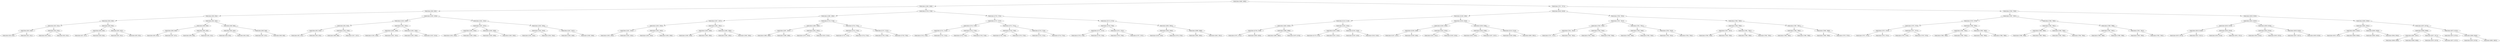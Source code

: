 digraph G{
245606846 [label="Node{data=[4665, 4665]}"]
245606846 -> 1592465261
1592465261 [label="Node{data=[1949, 1949]}"]
1592465261 -> 2103054093
2103054093 [label="Node{data=[950, 950]}"]
2103054093 -> 711806036
711806036 [label="Node{data=[934, 934]}"]
711806036 -> 957415166
957415166 [label="Node{data=[926, 926]}"]
957415166 -> 1061603022
1061603022 [label="Node{data=[922, 922]}"]
1061603022 -> 315200588
315200588 [label="Node{data=[920, 920]}"]
315200588 -> 1384543661
1384543661 [label="Node{data=[919, 919]}"]
315200588 -> 1818203661
1818203661 [label="Node{data=[921, 921]}"]
1061603022 -> 1705401854
1705401854 [label="Node{data=[924, 924]}"]
1705401854 -> 999546610
999546610 [label="Node{data=[923, 923]}"]
1705401854 -> 1524236080
1524236080 [label="Node{data=[925, 925]}"]
957415166 -> 1252455832
1252455832 [label="Node{data=[930, 930]}"]
1252455832 -> 490215583
490215583 [label="Node{data=[928, 928]}"]
490215583 -> 947462532
947462532 [label="Node{data=[927, 927]}"]
490215583 -> 759982532
759982532 [label="Node{data=[929, 929]}"]
1252455832 -> 1346061248
1346061248 [label="Node{data=[932, 932]}"]
1346061248 -> 228214200
228214200 [label="Node{data=[931, 931]}"]
1346061248 -> 2090737806
2090737806 [label="Node{data=[933, 933]}"]
711806036 -> 844264592
844264592 [label="Node{data=[942, 942]}"]
844264592 -> 947721305
947721305 [label="Node{data=[938, 938]}"]
947721305 -> 1737826667
1737826667 [label="Node{data=[936, 936]}"]
1737826667 -> 1778575175
1778575175 [label="Node{data=[935, 935]}"]
1737826667 -> 1263921251
1263921251 [label="Node{data=[937, 937]}"]
947721305 -> 458945164
458945164 [label="Node{data=[940, 940]}"]
458945164 -> 1426724597
1426724597 [label="Node{data=[939, 939]}"]
458945164 -> 676326348
676326348 [label="Node{data=[941, 941]}"]
844264592 -> 1279072342
1279072342 [label="Node{data=[946, 946]}"]
1279072342 -> 4152783
4152783 [label="Node{data=[944, 944]}"]
4152783 -> 84369027
84369027 [label="Node{data=[943, 943]}"]
4152783 -> 1388434532
1388434532 [label="Node{data=[945, 945]}"]
1279072342 -> 1981450690
1981450690 [label="Node{data=[948, 948]}"]
1981450690 -> 204567531
204567531 [label="Node{data=[947, 947]}"]
1981450690 -> 863885224
863885224 [label="Node{data=[949, 949]}"]
2103054093 -> 1866680151
1866680151 [label="Node{data=[1933, 1933]}"]
1866680151 -> 1303742436
1303742436 [label="Node{data=[1558, 1558]}"]
1303742436 -> 1243356050
1243356050 [label="Node{data=[954, 954]}"]
1243356050 -> 385963502
385963502 [label="Node{data=[952, 952]}"]
385963502 -> 1645072806
1645072806 [label="Node{data=[951, 951]}"]
385963502 -> 65466532
65466532 [label="Node{data=[953, 953]}"]
1243356050 -> 688700353
688700353 [label="Node{data=[1556, 1556]}"]
688700353 -> 884946219
884946219 [label="Node{data=[988, 988]}"]
688700353 -> 942887675
942887675 [label="Node{data=[1557, 1557]}"]
1303742436 -> 207939209
207939209 [label="Node{data=[1562, 1562]}"]
207939209 -> 1090160247
1090160247 [label="Node{data=[1560, 1560]}"]
1090160247 -> 220329262
220329262 [label="Node{data=[1559, 1559]}"]
1090160247 -> 791137019
791137019 [label="Node{data=[1561, 1561]}"]
207939209 -> 73150776
73150776 [label="Node{data=[1564, 1564]}"]
73150776 -> 268551930
268551930 [label="Node{data=[1563, 1563]}"]
73150776 -> 302766417
302766417 [label="Node{data=[1610, 1610]}"]
1866680151 -> 57326073
57326073 [label="Node{data=[1941, 1941]}"]
57326073 -> 1717214557
1717214557 [label="Node{data=[1937, 1937]}"]
1717214557 -> 2029166970
2029166970 [label="Node{data=[1935, 1935]}"]
2029166970 -> 880754276
880754276 [label="Node{data=[1934, 1934]}"]
2029166970 -> 1653402723
1653402723 [label="Node{data=[1936, 1936]}"]
1717214557 -> 1343104282
1343104282 [label="Node{data=[1939, 1939]}"]
1343104282 -> 1025156880
1025156880 [label="Node{data=[1938, 1938]}"]
1343104282 -> 1885020873
1885020873 [label="Node{data=[1940, 1940]}"]
57326073 -> 1974548309
1974548309 [label="Node{data=[1945, 1945]}"]
1974548309 -> 1421273612
1421273612 [label="Node{data=[1943, 1943]}"]
1421273612 -> 1023206829
1023206829 [label="Node{data=[1942, 1942]}"]
1421273612 -> 353944977
353944977 [label="Node{data=[1944, 1944]}"]
1974548309 -> 1777288184
1777288184 [label="Node{data=[1947, 1947]}"]
1777288184 -> 183116355
183116355 [label="Node{data=[1946, 1946]}"]
1777288184 -> 1373663038
1373663038 [label="Node{data=[1948, 1948]}"]
1592465261 -> 42409182
42409182 [label="Node{data=[2739, 2739]}"]
42409182 -> 291794933
291794933 [label="Node{data=[1965, 1965]}"]
291794933 -> 1246212000
1246212000 [label="Node{data=[1957, 1957]}"]
1246212000 -> 411873353
411873353 [label="Node{data=[1953, 1953]}"]
411873353 -> 584527466
584527466 [label="Node{data=[1951, 1951]}"]
584527466 -> 285140482
285140482 [label="Node{data=[1950, 1950]}"]
584527466 -> 1731420434
1731420434 [label="Node{data=[1952, 1952]}"]
411873353 -> 448830277
448830277 [label="Node{data=[1955, 1955]}"]
448830277 -> 25121289
25121289 [label="Node{data=[1954, 1954]}"]
448830277 -> 1725332178
1725332178 [label="Node{data=[1956, 1956]}"]
1246212000 -> 437365995
437365995 [label="Node{data=[1961, 1961]}"]
437365995 -> 76875359
76875359 [label="Node{data=[1959, 1959]}"]
76875359 -> 2130830302
2130830302 [label="Node{data=[1958, 1958]}"]
76875359 -> 710153734
710153734 [label="Node{data=[1960, 1960]}"]
437365995 -> 1035305299
1035305299 [label="Node{data=[1963, 1963]}"]
1035305299 -> 289333060
289333060 [label="Node{data=[1962, 1962]}"]
1035305299 -> 1641140654
1641140654 [label="Node{data=[1964, 1964]}"]
291794933 -> 1799294900
1799294900 [label="Node{data=[2716, 2716]}"]
1799294900 -> 2047980697
2047980697 [label="Node{data=[1969, 1969]}"]
2047980697 -> 489848928
489848928 [label="Node{data=[1967, 1967]}"]
489848928 -> 1912696521
1912696521 [label="Node{data=[1966, 1966]}"]
489848928 -> 1632673170
1632673170 [label="Node{data=[1968, 1968]}"]
2047980697 -> 370296925
370296925 [label="Node{data=[2002, 2002]}"]
370296925 -> 522910591
522910591 [label="Node{data=[1970, 1970]}"]
370296925 -> 1722067317
1722067317 [label="Node{data=[2010, 2010]}"]
1799294900 -> 58524734
58524734 [label="Node{data=[2735, 2735]}"]
58524734 -> 128574636
128574636 [label="Node{data=[2733, 2733]}"]
128574636 -> 1326454309
1326454309 [label="Node{data=[2732, 2732]}"]
128574636 -> 205320627
205320627 [label="Node{data=[2734, 2734]}"]
58524734 -> 1728792830
1728792830 [label="Node{data=[2737, 2737]}"]
1728792830 -> 802118711
802118711 [label="Node{data=[2736, 2736]}"]
1728792830 -> 1621219029
1621219029 [label="Node{data=[2738, 2738]}"]
42409182 -> 192610843
192610843 [label="Node{data=[2755, 2755]}"]
192610843 -> 915076914
915076914 [label="Node{data=[2747, 2747]}"]
915076914 -> 1668361008
1668361008 [label="Node{data=[2743, 2743]}"]
1668361008 -> 218648309
218648309 [label="Node{data=[2741, 2741]}"]
218648309 -> 1588657813
1588657813 [label="Node{data=[2740, 2740]}"]
218648309 -> 1063432470
1063432470 [label="Node{data=[2742, 2742]}"]
1668361008 -> 1436562785
1436562785 [label="Node{data=[2745, 2745]}"]
1436562785 -> 445691590
445691590 [label="Node{data=[2744, 2744]}"]
1436562785 -> 1133360983
1133360983 [label="Node{data=[2746, 2746]}"]
915076914 -> 1766671409
1766671409 [label="Node{data=[2751, 2751]}"]
1766671409 -> 1033006916
1033006916 [label="Node{data=[2749, 2749]}"]
1033006916 -> 581683382
581683382 [label="Node{data=[2748, 2748]}"]
1033006916 -> 204666043
204666043 [label="Node{data=[2750, 2750]}"]
1766671409 -> 266159552
266159552 [label="Node{data=[2753, 2753]}"]
266159552 -> 563864368
563864368 [label="Node{data=[2752, 2752]}"]
266159552 -> 1560895949
1560895949 [label="Node{data=[2754, 2754]}"]
192610843 -> 1183171067
1183171067 [label="Node{data=[3174, 3174]}"]
1183171067 -> 596864942
596864942 [label="Node{data=[2759, 2759]}"]
596864942 -> 1567591055
1567591055 [label="Node{data=[2757, 2757]}"]
1567591055 -> 1274974182
1274974182 [label="Node{data=[2756, 2756]}"]
1567591055 -> 597427579
597427579 [label="Node{data=[2758, 2758]}"]
596864942 -> 466284729
466284729 [label="Node{data=[2761, 2761]}"]
466284729 -> 986720957
986720957 [label="Node{data=[2760, 2760]}"]
466284729 -> 91095998
91095998 [label="Node{data=[2787, 2787]}"]
1183171067 -> 1176140213
1176140213 [label="Node{data=[3955, 3955]}"]
1176140213 -> 177800951
177800951 [label="Node{data=[3594, 3594]}"]
177800951 -> 824660187
824660187 [label="Node{data=[3193, 3193]}"]
177800951 -> 1151452850
1151452850 [label="Node{data=[3703, 3703]}"]
1176140213 -> 1373882434
1373882434 [label="Node{data=[3998, 3998]}"]
1373882434 -> 319799863
319799863 [label="Node{data=[3982, 3982]}"]
1373882434 -> 405141765
405141765 [label="Node{data=[4641, 4641]}"]
245606846 -> 1392195813
1392195813 [label="Node{data=[7871, 7871]}"]
1392195813 -> 496323360
496323360 [label="Node{data=[6543, 6543]}"]
496323360 -> 1885748447
1885748447 [label="Node{data=[5196, 5196]}"]
1885748447 -> 1203506695
1203506695 [label="Node{data=[5118, 5118]}"]
1203506695 -> 1275800069
1275800069 [label="Node{data=[4843, 4843]}"]
1275800069 -> 2079372527
2079372527 [label="Node{data=[4736, 4736]}"]
2079372527 -> 976351114
976351114 [label="Node{data=[4701, 4701]}"]
2079372527 -> 492438269
492438269 [label="Node{data=[4828, 4828]}"]
1275800069 -> 143939665
143939665 [label="Node{data=[4898, 4898]}"]
143939665 -> 1992151648
1992151648 [label="Node{data=[4882, 4882]}"]
143939665 -> 1137000066
1137000066 [label="Node{data=[5078, 5078]}"]
1203506695 -> 239436269
239436269 [label="Node{data=[5192, 5192]}"]
239436269 -> 607717028
607717028 [label="Node{data=[5190, 5190]}"]
607717028 -> 1007681169
1007681169 [label="Node{data=[5178, 5178]}"]
607717028 -> 1456793276
1456793276 [label="Node{data=[5191, 5191]}"]
239436269 -> 1958502242
1958502242 [label="Node{data=[5194, 5194]}"]
1958502242 -> 408710007
408710007 [label="Node{data=[5193, 5193]}"]
1958502242 -> 1541727643
1541727643 [label="Node{data=[5195, 5195]}"]
1885748447 -> 712247645
712247645 [label="Node{data=[5204, 5204]}"]
712247645 -> 1009058878
1009058878 [label="Node{data=[5200, 5200]}"]
1009058878 -> 1205458718
1205458718 [label="Node{data=[5198, 5198]}"]
1205458718 -> 997014083
997014083 [label="Node{data=[5197, 5197]}"]
1205458718 -> 836366994
836366994 [label="Node{data=[5199, 5199]}"]
1009058878 -> 633930851
633930851 [label="Node{data=[5202, 5202]}"]
633930851 -> 748766947
748766947 [label="Node{data=[5201, 5201]}"]
633930851 -> 2127355414
2127355414 [label="Node{data=[5203, 5203]}"]
712247645 -> 8384063
8384063 [label="Node{data=[5208, 5208]}"]
8384063 -> 1844975695
1844975695 [label="Node{data=[5206, 5206]}"]
1844975695 -> 1263066445
1263066445 [label="Node{data=[5205, 5205]}"]
1844975695 -> 1408009820
1408009820 [label="Node{data=[5207, 5207]}"]
8384063 -> 740131848
740131848 [label="Node{data=[5210, 5210]}"]
740131848 -> 25877412
25877412 [label="Node{data=[5209, 5209]}"]
740131848 -> 203807853
203807853 [label="Node{data=[6091, 6091]}"]
496323360 -> 994866643
994866643 [label="Node{data=[7855, 7855]}"]
994866643 -> 2075233142
2075233142 [label="Node{data=[7847, 7847]}"]
2075233142 -> 741423199
741423199 [label="Node{data=[7843, 7843]}"]
741423199 -> 240471808
240471808 [label="Node{data=[7841, 7841]}"]
240471808 -> 1458524660
1458524660 [label="Node{data=[7327, 7327]}"]
240471808 -> 561158756
561158756 [label="Node{data=[7842, 7842]}"]
741423199 -> 69516757
69516757 [label="Node{data=[7845, 7845]}"]
69516757 -> 539877150
539877150 [label="Node{data=[7844, 7844]}"]
69516757 -> 216091166
216091166 [label="Node{data=[7846, 7846]}"]
2075233142 -> 963985500
963985500 [label="Node{data=[7851, 7851]}"]
963985500 -> 413042866
413042866 [label="Node{data=[7849, 7849]}"]
413042866 -> 1443193232
1443193232 [label="Node{data=[7848, 7848]}"]
413042866 -> 1345482996
1345482996 [label="Node{data=[7850, 7850]}"]
963985500 -> 1129753870
1129753870 [label="Node{data=[7853, 7853]}"]
1129753870 -> 803301070
803301070 [label="Node{data=[7852, 7852]}"]
1129753870 -> 1377143619
1377143619 [label="Node{data=[7854, 7854]}"]
994866643 -> 291763237
291763237 [label="Node{data=[7863, 7863]}"]
291763237 -> 1739265498
1739265498 [label="Node{data=[7859, 7859]}"]
1739265498 -> 1129892087
1129892087 [label="Node{data=[7857, 7857]}"]
1129892087 -> 1030294604
1030294604 [label="Node{data=[7856, 7856]}"]
1129892087 -> 866452760
866452760 [label="Node{data=[7858, 7858]}"]
1739265498 -> 203412339
203412339 [label="Node{data=[7861, 7861]}"]
203412339 -> 151371127
151371127 [label="Node{data=[7860, 7860]}"]
203412339 -> 2096880503
2096880503 [label="Node{data=[7862, 7862]}"]
291763237 -> 1743621173
1743621173 [label="Node{data=[7867, 7867]}"]
1743621173 -> 362500080
362500080 [label="Node{data=[7865, 7865]}"]
362500080 -> 827438641
827438641 [label="Node{data=[7864, 7864]}"]
362500080 -> 324264719
324264719 [label="Node{data=[7866, 7866]}"]
1743621173 -> 416569716
416569716 [label="Node{data=[7869, 7869]}"]
416569716 -> 1467965777
1467965777 [label="Node{data=[7868, 7868]}"]
416569716 -> 1805886897
1805886897 [label="Node{data=[7870, 7870]}"]
1392195813 -> 1743022161
1743022161 [label="Node{data=[7903, 7903]}"]
1743022161 -> 1572966944
1572966944 [label="Node{data=[7887, 7887]}"]
1572966944 -> 1905792288
1905792288 [label="Node{data=[7879, 7879]}"]
1905792288 -> 132163727
132163727 [label="Node{data=[7875, 7875]}"]
132163727 -> 1132654274
1132654274 [label="Node{data=[7873, 7873]}"]
1132654274 -> 302199808
302199808 [label="Node{data=[7872, 7872]}"]
1132654274 -> 587403893
587403893 [label="Node{data=[7874, 7874]}"]
132163727 -> 564486730
564486730 [label="Node{data=[7877, 7877]}"]
564486730 -> 1971678274
1971678274 [label="Node{data=[7876, 7876]}"]
564486730 -> 2116937158
2116937158 [label="Node{data=[7878, 7878]}"]
1905792288 -> 1166463180
1166463180 [label="Node{data=[7883, 7883]}"]
1166463180 -> 1329286404
1329286404 [label="Node{data=[7881, 7881]}"]
1329286404 -> 285396957
285396957 [label="Node{data=[7880, 7880]}"]
1329286404 -> 9444334
9444334 [label="Node{data=[7882, 7882]}"]
1166463180 -> 1935915904
1935915904 [label="Node{data=[7885, 7885]}"]
1935915904 -> 1713736581
1713736581 [label="Node{data=[7884, 7884]}"]
1935915904 -> 1633606843
1633606843 [label="Node{data=[7886, 7886]}"]
1572966944 -> 1628566549
1628566549 [label="Node{data=[7895, 7895]}"]
1628566549 -> 264305676
264305676 [label="Node{data=[7891, 7891]}"]
264305676 -> 1173563346
1173563346 [label="Node{data=[7889, 7889]}"]
1173563346 -> 1390383315
1390383315 [label="Node{data=[7888, 7888]}"]
1173563346 -> 1015048129
1015048129 [label="Node{data=[7890, 7890]}"]
264305676 -> 883481793
883481793 [label="Node{data=[7893, 7893]}"]
883481793 -> 1756995633
1756995633 [label="Node{data=[7892, 7892]}"]
883481793 -> 1187966205
1187966205 [label="Node{data=[7894, 7894]}"]
1628566549 -> 2035230090
2035230090 [label="Node{data=[7899, 7899]}"]
2035230090 -> 192127158
192127158 [label="Node{data=[7897, 7897]}"]
192127158 -> 787358145
787358145 [label="Node{data=[7896, 7896]}"]
192127158 -> 536254949
536254949 [label="Node{data=[7898, 7898]}"]
2035230090 -> 521506020
521506020 [label="Node{data=[7901, 7901]}"]
521506020 -> 158726560
158726560 [label="Node{data=[7900, 7900]}"]
521506020 -> 1447698790
1447698790 [label="Node{data=[7902, 7902]}"]
1743022161 -> 2111349755
2111349755 [label="Node{data=[8530, 8530]}"]
2111349755 -> 1318674952
1318674952 [label="Node{data=[8522, 8522]}"]
1318674952 -> 1745304194
1745304194 [label="Node{data=[8518, 8518]}"]
1745304194 -> 1866561525
1866561525 [label="Node{data=[8516, 8516]}"]
1866561525 -> 1472124573
1472124573 [label="Node{data=[8474, 8474]}"]
1866561525 -> 1379034944
1379034944 [label="Node{data=[8517, 8517]}"]
1745304194 -> 53511342
53511342 [label="Node{data=[8520, 8520]}"]
53511342 -> 1730848226
1730848226 [label="Node{data=[8519, 8519]}"]
53511342 -> 1174506916
1174506916 [label="Node{data=[8521, 8521]}"]
1318674952 -> 122223171
122223171 [label="Node{data=[8526, 8526]}"]
122223171 -> 14289904
14289904 [label="Node{data=[8524, 8524]}"]
14289904 -> 846052284
846052284 [label="Node{data=[8523, 8523]}"]
14289904 -> 2026597624
2026597624 [label="Node{data=[8525, 8525]}"]
122223171 -> 949033792
949033792 [label="Node{data=[8528, 8528]}"]
949033792 -> 1757676073
1757676073 [label="Node{data=[8527, 8527]}"]
949033792 -> 934012118
934012118 [label="Node{data=[8529, 8529]}"]
2111349755 -> 337965687
337965687 [label="Node{data=[8565, 8565]}"]
337965687 -> 610250920
610250920 [label="Node{data=[8561, 8561]}"]
610250920 -> 1824668480
1824668480 [label="Node{data=[8532, 8532]}"]
1824668480 -> 78118746
78118746 [label="Node{data=[8531, 8531]}"]
1824668480 -> 933430003
933430003 [label="Node{data=[8560, 8560]}"]
610250920 -> 1847606879
1847606879 [label="Node{data=[8563, 8563]}"]
1847606879 -> 331677920
331677920 [label="Node{data=[8562, 8562]}"]
1847606879 -> 681799917
681799917 [label="Node{data=[8564, 8564]}"]
337965687 -> 129522576
129522576 [label="Node{data=[8573, 8573]}"]
129522576 -> 1753571326
1753571326 [label="Node{data=[8569, 8569]}"]
1753571326 -> 1400672270
1400672270 [label="Node{data=[8567, 8567]}"]
1400672270 -> 1617667732
1617667732 [label="Node{data=[8566, 8566]}"]
1400672270 -> 625612242
625612242 [label="Node{data=[8568, 8568]}"]
1753571326 -> 1735574570
1735574570 [label="Node{data=[8571, 8571]}"]
1735574570 -> 1345967146
1345967146 [label="Node{data=[8570, 8570]}"]
1735574570 -> 1834719167
1834719167 [label="Node{data=[8572, 8572]}"]
129522576 -> 415951683
415951683 [label="Node{data=[8575, 8575]}"]
415951683 -> 1768439780
1768439780 [label="Node{data=[8574, 8574]}"]
415951683 -> 2012098151
2012098151 [label="Node{data=[8949, 8949]}"]
2012098151 -> 1178184010
1178184010 [label="Node{data=[8576, 8576]}"]
2012098151 -> 157729341
157729341 [label="Node{data=[9802, 9802]}"]
}